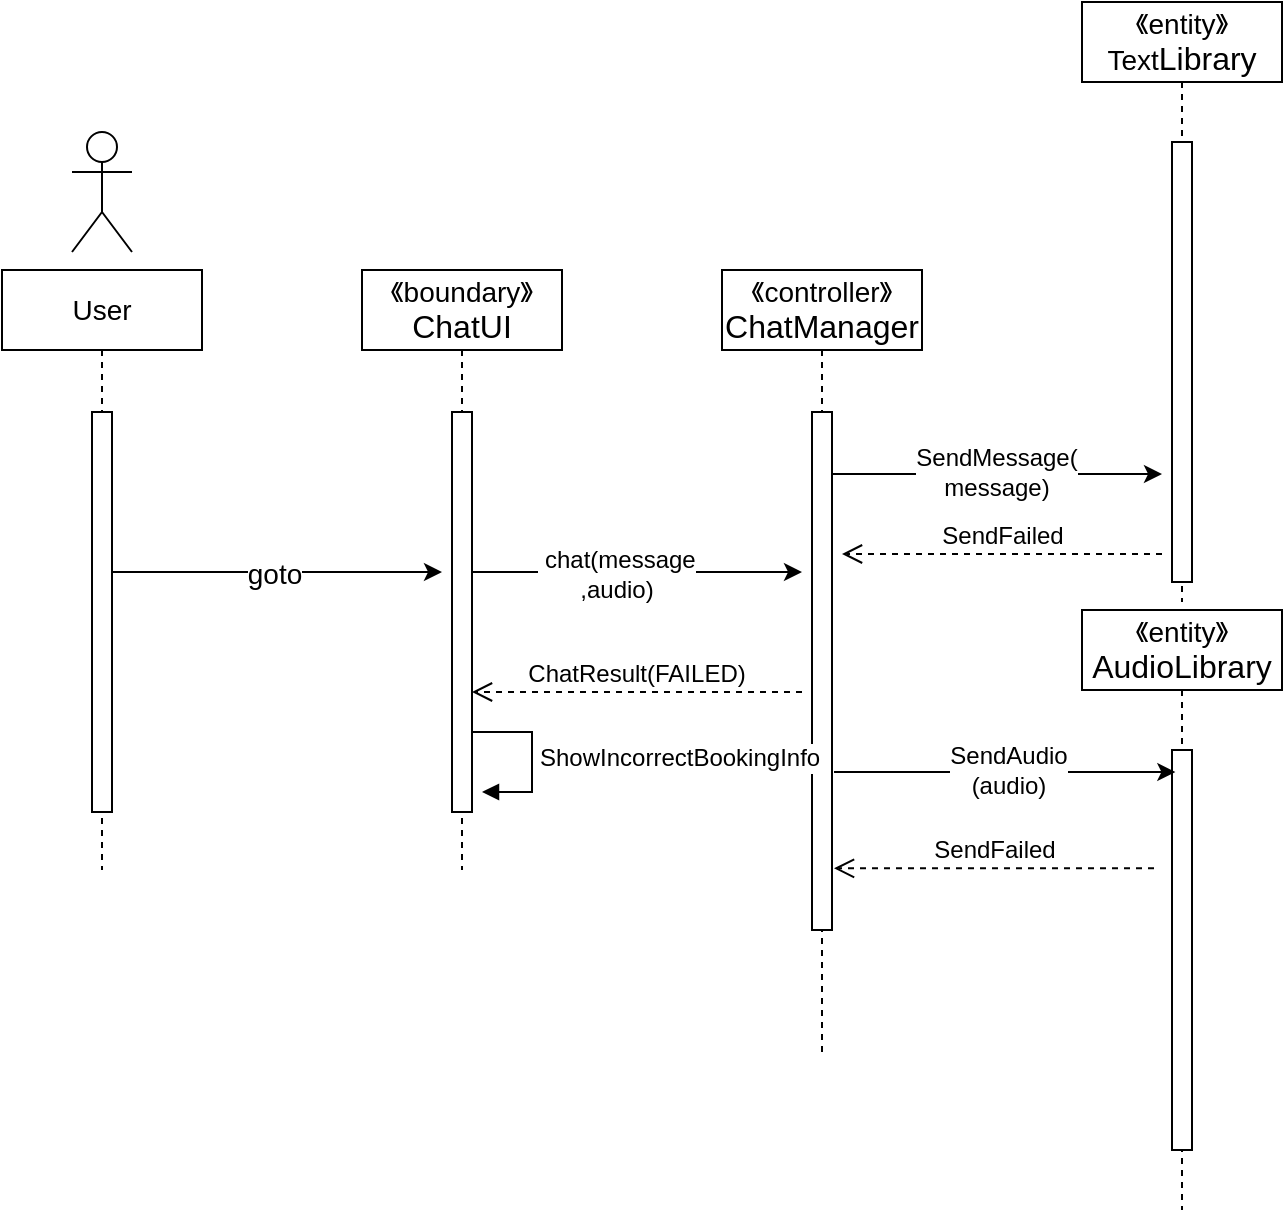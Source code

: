 <mxfile version="24.4.0" type="github">
  <diagram name="第 1 页" id="ozobz0veQ3xQ3-NgWsGN">
    <mxGraphModel dx="1235" dy="614" grid="1" gridSize="10" guides="1" tooltips="1" connect="1" arrows="1" fold="1" page="1" pageScale="1" pageWidth="827" pageHeight="1169" math="0" shadow="0">
      <root>
        <mxCell id="0" />
        <mxCell id="1" parent="0" />
        <mxCell id="8Vg01UAXDu_9o-hN7t7U-1" value="" style="edgeStyle=orthogonalEdgeStyle;rounded=0;orthogonalLoop=1;jettySize=auto;html=1;curved=0;" edge="1" parent="1">
          <mxGeometry relative="1" as="geometry">
            <mxPoint x="254" y="320" as="targetPoint" />
            <mxPoint x="83.324" y="320" as="sourcePoint" />
          </mxGeometry>
        </mxCell>
        <mxCell id="8Vg01UAXDu_9o-hN7t7U-2" value="&lt;font style=&quot;font-size: 14px;&quot;&gt;goto&lt;/font&gt;" style="edgeLabel;html=1;align=center;verticalAlign=middle;resizable=0;points=[];strokeColor=default;fontFamily=Helvetica;fontSize=12;fontColor=default;fillColor=default;" vertex="1" connectable="0" parent="8Vg01UAXDu_9o-hN7t7U-1">
          <mxGeometry x="0.014" y="-1" relative="1" as="geometry">
            <mxPoint as="offset" />
          </mxGeometry>
        </mxCell>
        <mxCell id="8Vg01UAXDu_9o-hN7t7U-3" value="&lt;font style=&quot;font-size: 14px;&quot;&gt;User&lt;/font&gt;" style="shape=umlLifeline;perimeter=lifelinePerimeter;whiteSpace=wrap;html=1;container=1;dropTarget=0;collapsible=0;recursiveResize=0;outlineConnect=0;portConstraint=eastwest;newEdgeStyle={&quot;curved&quot;:0,&quot;rounded&quot;:0};" vertex="1" parent="1">
          <mxGeometry x="34" y="169" width="100" height="300" as="geometry" />
        </mxCell>
        <mxCell id="8Vg01UAXDu_9o-hN7t7U-4" value="" style="html=1;points=[[0,0,0,0,5],[0,1,0,0,-5],[1,0,0,0,5],[1,1,0,0,-5]];perimeter=orthogonalPerimeter;outlineConnect=0;targetShapes=umlLifeline;portConstraint=eastwest;newEdgeStyle={&quot;curved&quot;:0,&quot;rounded&quot;:0};strokeColor=default;align=center;verticalAlign=middle;fontFamily=Helvetica;fontSize=12;fontColor=default;fillColor=default;" vertex="1" parent="8Vg01UAXDu_9o-hN7t7U-3">
          <mxGeometry x="45" y="71" width="10" height="200" as="geometry" />
        </mxCell>
        <mxCell id="8Vg01UAXDu_9o-hN7t7U-5" value="" style="edgeStyle=orthogonalEdgeStyle;rounded=0;orthogonalLoop=1;jettySize=auto;html=1;curved=0;fontFamily=Helvetica;fontSize=12;fontColor=default;" edge="1" parent="1">
          <mxGeometry relative="1" as="geometry">
            <mxPoint x="434" y="320" as="targetPoint" />
            <mxPoint x="263.324" y="320" as="sourcePoint" />
          </mxGeometry>
        </mxCell>
        <mxCell id="8Vg01UAXDu_9o-hN7t7U-6" value="" style="edgeLabel;html=1;align=center;verticalAlign=middle;resizable=0;points=[];strokeColor=default;fontFamily=Helvetica;fontSize=12;fontColor=default;fillColor=default;" vertex="1" connectable="0" parent="8Vg01UAXDu_9o-hN7t7U-5">
          <mxGeometry x="-0.452" y="-1" relative="1" as="geometry">
            <mxPoint as="offset" />
          </mxGeometry>
        </mxCell>
        <mxCell id="8Vg01UAXDu_9o-hN7t7U-7" value="&lt;font style=&quot;font-size: 12px;&quot;&gt;&amp;nbsp;chat(message&lt;/font&gt;&lt;div&gt;,audio)&lt;/div&gt;" style="edgeLabel;html=1;align=center;verticalAlign=middle;resizable=0;points=[];strokeColor=default;fontFamily=Helvetica;fontSize=12;fontColor=default;fillColor=default;" vertex="1" connectable="0" parent="8Vg01UAXDu_9o-hN7t7U-5">
          <mxGeometry x="-0.097" y="-1" relative="1" as="geometry">
            <mxPoint as="offset" />
          </mxGeometry>
        </mxCell>
        <mxCell id="8Vg01UAXDu_9o-hN7t7U-8" value="&lt;font style=&quot;font-size: 14px;&quot;&gt;《boundary》&lt;/font&gt;&lt;div&gt;&lt;font size=&quot;3&quot;&gt;ChatUI&lt;/font&gt;&lt;/div&gt;" style="shape=umlLifeline;perimeter=lifelinePerimeter;whiteSpace=wrap;html=1;container=1;dropTarget=0;collapsible=0;recursiveResize=0;outlineConnect=0;portConstraint=eastwest;newEdgeStyle={&quot;curved&quot;:0,&quot;rounded&quot;:0};" vertex="1" parent="1">
          <mxGeometry x="214" y="169" width="100" height="300" as="geometry" />
        </mxCell>
        <mxCell id="8Vg01UAXDu_9o-hN7t7U-9" value="" style="shape=umlActor;verticalLabelPosition=bottom;verticalAlign=top;html=1;" vertex="1" parent="1">
          <mxGeometry x="69" y="100" width="30" height="60" as="geometry" />
        </mxCell>
        <mxCell id="8Vg01UAXDu_9o-hN7t7U-10" value="" style="edgeStyle=orthogonalEdgeStyle;rounded=0;orthogonalLoop=1;jettySize=auto;html=1;curved=0;fontFamily=Helvetica;fontSize=12;fontColor=default;" edge="1" parent="1">
          <mxGeometry relative="1" as="geometry">
            <mxPoint x="614" y="271" as="targetPoint" />
            <mxPoint x="443.324" y="271" as="sourcePoint" />
          </mxGeometry>
        </mxCell>
        <mxCell id="8Vg01UAXDu_9o-hN7t7U-11" value="SendMessage(&lt;div&gt;message)&lt;/div&gt;" style="edgeLabel;html=1;align=center;verticalAlign=middle;resizable=0;points=[];strokeColor=default;fontFamily=Helvetica;fontSize=12;fontColor=default;fillColor=default;" vertex="1" connectable="0" parent="8Vg01UAXDu_9o-hN7t7U-10">
          <mxGeometry x="-0.13" y="1" relative="1" as="geometry">
            <mxPoint x="13" as="offset" />
          </mxGeometry>
        </mxCell>
        <mxCell id="8Vg01UAXDu_9o-hN7t7U-12" value="&lt;font style=&quot;font-size: 14px;&quot;&gt;《controller》&lt;/font&gt;&lt;div&gt;&lt;font size=&quot;3&quot;&gt;ChatManager&lt;/font&gt;&lt;/div&gt;" style="shape=umlLifeline;perimeter=lifelinePerimeter;whiteSpace=wrap;html=1;container=1;dropTarget=0;collapsible=0;recursiveResize=0;outlineConnect=0;portConstraint=eastwest;newEdgeStyle={&quot;curved&quot;:0,&quot;rounded&quot;:0};" vertex="1" parent="1">
          <mxGeometry x="394" y="169" width="100" height="391" as="geometry" />
        </mxCell>
        <mxCell id="8Vg01UAXDu_9o-hN7t7U-13" value="" style="html=1;points=[[0,0,0,0,5],[0,1,0,0,-5],[1,0,0,0,5],[1,1,0,0,-5]];perimeter=orthogonalPerimeter;outlineConnect=0;targetShapes=umlLifeline;portConstraint=eastwest;newEdgeStyle={&quot;curved&quot;:0,&quot;rounded&quot;:0};strokeColor=default;align=center;verticalAlign=middle;fontFamily=Helvetica;fontSize=12;fontColor=default;fillColor=default;" vertex="1" parent="8Vg01UAXDu_9o-hN7t7U-12">
          <mxGeometry x="45" y="71" width="10" height="259" as="geometry" />
        </mxCell>
        <mxCell id="8Vg01UAXDu_9o-hN7t7U-14" value="&lt;font style=&quot;font-size: 14px;&quot;&gt;《entity》Text&lt;/font&gt;&lt;span style=&quot;font-size: medium; background-color: initial;&quot;&gt;Library&lt;/span&gt;" style="shape=umlLifeline;perimeter=lifelinePerimeter;whiteSpace=wrap;html=1;container=1;dropTarget=0;collapsible=0;recursiveResize=0;outlineConnect=0;portConstraint=eastwest;newEdgeStyle={&quot;curved&quot;:0,&quot;rounded&quot;:0};" vertex="1" parent="1">
          <mxGeometry x="574" y="35" width="100" height="300" as="geometry" />
        </mxCell>
        <mxCell id="8Vg01UAXDu_9o-hN7t7U-15" value="" style="html=1;points=[[0,0,0,0,5],[0,1,0,0,-5],[1,0,0,0,5],[1,1,0,0,-5]];perimeter=orthogonalPerimeter;outlineConnect=0;targetShapes=umlLifeline;portConstraint=eastwest;newEdgeStyle={&quot;curved&quot;:0,&quot;rounded&quot;:0};strokeColor=default;align=center;verticalAlign=middle;fontFamily=Helvetica;fontSize=12;fontColor=default;fillColor=default;" vertex="1" parent="8Vg01UAXDu_9o-hN7t7U-14">
          <mxGeometry x="45" y="70" width="10" height="220" as="geometry" />
        </mxCell>
        <mxCell id="8Vg01UAXDu_9o-hN7t7U-16" value="SendFailed" style="html=1;verticalAlign=bottom;endArrow=open;dashed=1;endSize=8;curved=0;rounded=0;fontFamily=Helvetica;fontSize=12;fontColor=default;" edge="1" parent="1">
          <mxGeometry relative="1" as="geometry">
            <mxPoint x="614" y="311" as="sourcePoint" />
            <mxPoint x="454" y="311" as="targetPoint" />
          </mxGeometry>
        </mxCell>
        <mxCell id="8Vg01UAXDu_9o-hN7t7U-17" value="ChatResult(FAILED)" style="html=1;verticalAlign=bottom;endArrow=open;dashed=1;endSize=8;curved=0;rounded=0;fontFamily=Helvetica;fontSize=12;fontColor=default;" edge="1" parent="1" target="8Vg01UAXDu_9o-hN7t7U-18">
          <mxGeometry x="0.006" relative="1" as="geometry">
            <mxPoint x="434" y="380" as="sourcePoint" />
            <mxPoint x="263.5" y="380" as="targetPoint" />
            <mxPoint as="offset" />
          </mxGeometry>
        </mxCell>
        <mxCell id="8Vg01UAXDu_9o-hN7t7U-18" value="" style="html=1;points=[[0,0,0,0,5],[0,1,0,0,-5],[1,0,0,0,5],[1,1,0,0,-5]];perimeter=orthogonalPerimeter;outlineConnect=0;targetShapes=umlLifeline;portConstraint=eastwest;newEdgeStyle={&quot;curved&quot;:0,&quot;rounded&quot;:0};strokeColor=default;align=center;verticalAlign=middle;fontFamily=Helvetica;fontSize=12;fontColor=default;fillColor=default;" vertex="1" parent="1">
          <mxGeometry x="259" y="240" width="10" height="200" as="geometry" />
        </mxCell>
        <mxCell id="8Vg01UAXDu_9o-hN7t7U-19" value="ShowIncorrectBookingInfo" style="html=1;align=left;spacingLeft=2;endArrow=block;rounded=0;edgeStyle=orthogonalEdgeStyle;curved=0;rounded=0;fontFamily=Helvetica;fontSize=12;fontColor=default;" edge="1" parent="1">
          <mxGeometry relative="1" as="geometry">
            <mxPoint x="269" y="400" as="sourcePoint" />
            <Array as="points">
              <mxPoint x="299" y="430" />
            </Array>
            <mxPoint x="274" y="430" as="targetPoint" />
          </mxGeometry>
        </mxCell>
        <mxCell id="8Vg01UAXDu_9o-hN7t7U-20" value="&lt;font style=&quot;font-size: 14px;&quot;&gt;《entity》&lt;/font&gt;&lt;div&gt;&lt;font size=&quot;3&quot;&gt;AudioLibrary&lt;/font&gt;&lt;/div&gt;" style="shape=umlLifeline;perimeter=lifelinePerimeter;whiteSpace=wrap;html=1;container=1;dropTarget=0;collapsible=0;recursiveResize=0;outlineConnect=0;portConstraint=eastwest;newEdgeStyle={&quot;curved&quot;:0,&quot;rounded&quot;:0};" vertex="1" parent="1">
          <mxGeometry x="574" y="339" width="100" height="300" as="geometry" />
        </mxCell>
        <mxCell id="8Vg01UAXDu_9o-hN7t7U-21" value="" style="html=1;points=[[0,0,0,0,5],[0,1,0,0,-5],[1,0,0,0,5],[1,1,0,0,-5]];perimeter=orthogonalPerimeter;outlineConnect=0;targetShapes=umlLifeline;portConstraint=eastwest;newEdgeStyle={&quot;curved&quot;:0,&quot;rounded&quot;:0};strokeColor=default;align=center;verticalAlign=middle;fontFamily=Helvetica;fontSize=12;fontColor=default;fillColor=default;" vertex="1" parent="8Vg01UAXDu_9o-hN7t7U-20">
          <mxGeometry x="45" y="70" width="10" height="200" as="geometry" />
        </mxCell>
        <mxCell id="8Vg01UAXDu_9o-hN7t7U-22" value="" style="edgeStyle=orthogonalEdgeStyle;rounded=0;orthogonalLoop=1;jettySize=auto;html=1;curved=0;fontFamily=Helvetica;fontSize=12;fontColor=default;" edge="1" parent="1">
          <mxGeometry relative="1" as="geometry">
            <mxPoint x="620.68" y="420" as="targetPoint" />
            <mxPoint x="450.004" y="420" as="sourcePoint" />
          </mxGeometry>
        </mxCell>
        <mxCell id="8Vg01UAXDu_9o-hN7t7U-23" value="SendAudio&lt;div&gt;(audio)&lt;/div&gt;" style="edgeLabel;html=1;align=center;verticalAlign=middle;resizable=0;points=[];strokeColor=default;fontFamily=Helvetica;fontSize=12;fontColor=default;fillColor=default;" vertex="1" connectable="0" parent="8Vg01UAXDu_9o-hN7t7U-22">
          <mxGeometry x="-0.13" y="1" relative="1" as="geometry">
            <mxPoint x="13" as="offset" />
          </mxGeometry>
        </mxCell>
        <mxCell id="8Vg01UAXDu_9o-hN7t7U-24" value="SendFailed" style="html=1;verticalAlign=bottom;endArrow=open;dashed=1;endSize=8;curved=0;rounded=0;fontFamily=Helvetica;fontSize=12;fontColor=default;" edge="1" parent="1">
          <mxGeometry relative="1" as="geometry">
            <mxPoint x="610" y="468.17" as="sourcePoint" />
            <mxPoint x="450" y="468.17" as="targetPoint" />
          </mxGeometry>
        </mxCell>
      </root>
    </mxGraphModel>
  </diagram>
</mxfile>
